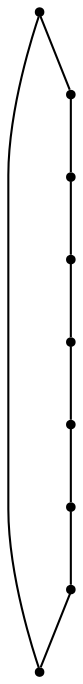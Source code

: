 graph {
  node [shape=point,comment="{\"directed\":false,\"doi\":\"10.1007/978-3-319-03841-4_41\",\"figure\":\"? (5)\"}"]

  v0 [pos="1500.7027455577738,1997.8295406841903"]
  v1 [pos="1548.8708136315938,1958.5022232932324"]
  v2 [pos="1518.703292162912,1879.947677114006"]
  v3 [pos="1428.9134455678054,1949.5424492804834"]
  v4 [pos="1443.0945067572798,1977.401164367405"]
  v5 [pos="1461.2868165727523,1991.653552471005"]
  v6 [pos="1481.5597635827721,1998.1170887536687"]
  v7 [pos="1441.9896096402683,1895.7253036064849"]
  v8 [pos="1431.390334014497,1913.9949709753146"]

  v0 -- v6 [id="-1",pos="1500.7027455577738,1997.8295406841903 1497.317307927748,1998.4288181716604 1493.8221491680845,1998.7255053677266 1490.257694889485,1998.7255053677266 1487.3054656631107,1998.7255053677263 1484.400790946542,1998.522031915898 1481.5597635827721,1998.1170887536687"]
  v7 -- v2 [id="-9",pos="1441.9896096402683,1895.7253036064849 1453.5092610601118,1881.9089402575319 1470.8566126834717,1873.1215581041938 1490.257694889485,1873.1215581041936 1500.503162279582,1873.1215581041934 1510.1761202911928,1875.5727440514643 1518.703292162912,1879.947677114006"]
  v8 -- v3 [id="-10",pos="1431.390334014497,1913.9949709753146 1428.814370572118,1920.80901631607 1427.4206955874233,1928.2035951456219 1427.4206955874233,1935.92353173596 1427.4206955874233,1940.6029249390956 1427.9327464692317,1945.1627782709243 1428.9134455678054,1949.5424492804834"]
  v6 -- v5 [id="-11",pos="1481.5597635827721,1998.1170887536687 1474.3332985851157,1997.1283635900793 1467.5021203927422,1994.9011405809338 1461.2868165727523,1991.653552471005"]
  v4 -- v3 [id="-12",pos="1443.0945067572798,1977.401164367405 1436.2026887694115,1969.6025113447758 1431.2329884310197,1960.0722962114596 1428.9134455678054,1949.5424492804834"]
  v5 -- v4 [id="-13",pos="1461.2868165727523,1991.653552471005 1454.360091448218,1988.0629924271884 1448.1941685216707,1983.2121495868373 1443.0945067572798,1977.401164367405"]
  v2 -- v1 [id="-15",pos="1518.703292162912,1879.947677114006 1539.118035888225,1890.297768929552 1553.0904949971598,1911.479693309674 1553.0904949971598,1935.92353173596 1553.0904949971598,1943.8879604229746 1551.6071461633455,1951.5060967101576 1548.8708136315938,1958.5022232932324"]
  v1 -- v0 [id="-16",pos="1548.8708136315938,1958.5022232932324 1541.0347094330812,1978.9021625157536 1522.8346950308123,1994.1539053464667 1500.7027455577738,1997.8295406841903"]
  v8 -- v7 [id="-18",pos="1431.390334014497,1913.9949709753146 1433.8656027980592,1907.2743740491733 1437.48005479956,1901.11331748258 1441.9896096402683,1895.7253036064849"]
}
